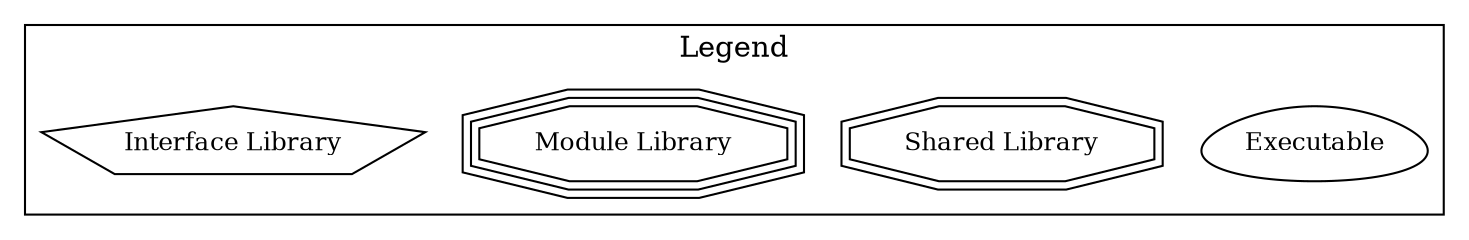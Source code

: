 digraph "GraphvizTestProject" {
node [
  fontsize = "12"
];
subgraph clusterLegend {
  label = "Legend";
  color = black;
  edge [ style = invis ];
  legendNode0 [ label = "Executable", shape = egg ];#  legendNode1 [ l!bel = "Static Library", shape = octagon ];
  legendNode2 [ label = "Shared Library", shape = doubleoctagon ];
  legendNode3 [ label = "Module Library", shape = tripleoctagon ];
  legendNode4 [ label = "Interface Library", shape = pentagon ];
}
}
